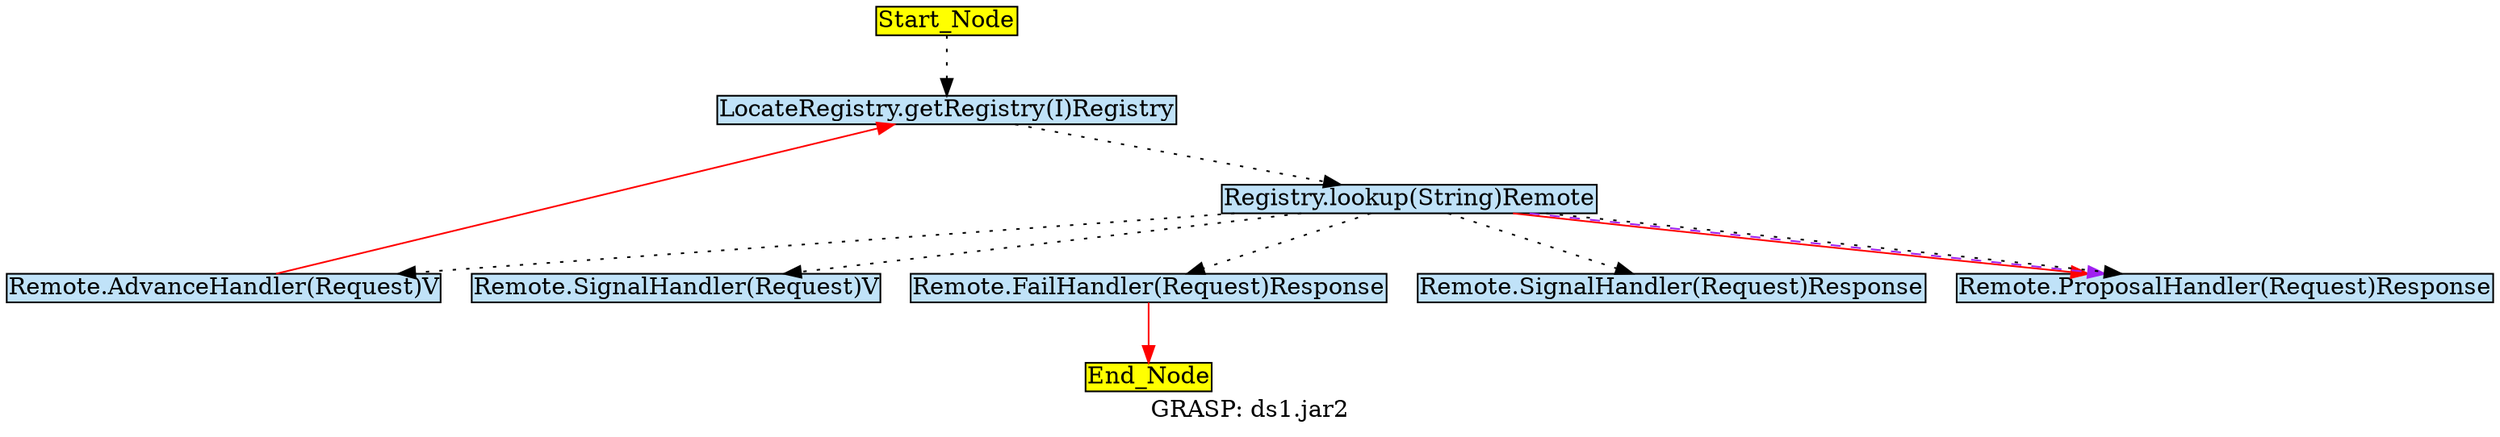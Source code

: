 digraph G {
	graph[label="GRASP: ds1.jar2"];	node[style=filled,fillcolor ="white",shape=box,margin=0.02,width=0,height=0];
	"Start_Node"[fillcolor ="yellow",style="filled" ];
	"Start_Node"[fillcolor ="yellow",style="filled" ];
	"Remote.SignalHandler(Request)V"[fillcolor ="#c0e2f8",style="filled" ];
	"Remote.AdvanceHandler(Request)V"[fillcolor ="#c0e2f8",style="filled" ];
	"LocateRegistry.getRegistry(I)Registry"[fillcolor ="#c0e2f8",style="filled" ];
	"Remote.FailHandler(Request)Response"[fillcolor ="#c0e2f8",style="filled" ];
	"Remote.SignalHandler(Request)Response"[fillcolor ="#c0e2f8",style="filled" ];
	"Registry.lookup(String)Remote"[fillcolor ="#c0e2f8",style="filled" ];
	"End_Node"[fillcolor ="yellow",style="filled" ];
	"Remote.ProposalHandler(Request)Response"[fillcolor ="#c0e2f8",style="filled" ];
	"Start_Node" -> "LocateRegistry.getRegistry(I)Registry"[color="black",style=dotted];
	"Remote.AdvanceHandler(Request)V" -> "LocateRegistry.getRegistry(I)Registry"[color="red",style=solid];
	"LocateRegistry.getRegistry(I)Registry" -> "Registry.lookup(String)Remote"[color="black",style=dotted];
	"Remote.FailHandler(Request)Response" -> "End_Node"[color="red",style=solid];
	"Registry.lookup(String)Remote" -> "Remote.SignalHandler(Request)Response"[color="black",style=dotted];
	"Registry.lookup(String)Remote" -> "Remote.SignalHandler(Request)V"[color="black",style=dotted];
	"Registry.lookup(String)Remote" -> "Remote.AdvanceHandler(Request)V"[color="black",style=dotted];
	"Registry.lookup(String)Remote" -> "Remote.FailHandler(Request)Response"[color="black",style=dotted];
	"Registry.lookup(String)Remote" -> "Remote.ProposalHandler(Request)Response"[color="red",style=solid];
	"Registry.lookup(String)Remote" -> "Remote.ProposalHandler(Request)Response"[color="purple",style=dashed];
	"Registry.lookup(String)Remote" -> "Remote.ProposalHandler(Request)Response"[color="black",style=dotted];
}
